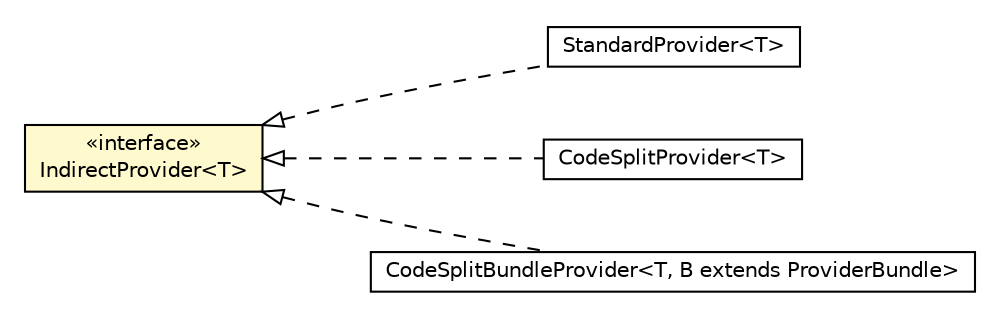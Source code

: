 #!/usr/local/bin/dot
#
# Class diagram 
# Generated by UMLGraph version R5_6-24-gf6e263 (http://www.umlgraph.org/)
#

digraph G {
	edge [fontname="Helvetica",fontsize=10,labelfontname="Helvetica",labelfontsize=10];
	node [fontname="Helvetica",fontsize=10,shape=plaintext];
	nodesep=0.25;
	ranksep=0.5;
	rankdir=LR;
	// com.gwtplatform.common.client.StandardProvider<T>
	c217001 [label=<<table title="com.gwtplatform.common.client.StandardProvider" border="0" cellborder="1" cellspacing="0" cellpadding="2" port="p" href="./StandardProvider.html">
		<tr><td><table border="0" cellspacing="0" cellpadding="1">
<tr><td align="center" balign="center"> StandardProvider&lt;T&gt; </td></tr>
		</table></td></tr>
		</table>>, URL="./StandardProvider.html", fontname="Helvetica", fontcolor="black", fontsize=10.0];
	// com.gwtplatform.common.client.IndirectProvider<T>
	c217003 [label=<<table title="com.gwtplatform.common.client.IndirectProvider" border="0" cellborder="1" cellspacing="0" cellpadding="2" port="p" bgcolor="lemonChiffon" href="./IndirectProvider.html">
		<tr><td><table border="0" cellspacing="0" cellpadding="1">
<tr><td align="center" balign="center"> &#171;interface&#187; </td></tr>
<tr><td align="center" balign="center"> IndirectProvider&lt;T&gt; </td></tr>
		</table></td></tr>
		</table>>, URL="./IndirectProvider.html", fontname="Helvetica", fontcolor="black", fontsize=10.0];
	// com.gwtplatform.common.client.CodeSplitProvider<T>
	c217004 [label=<<table title="com.gwtplatform.common.client.CodeSplitProvider" border="0" cellborder="1" cellspacing="0" cellpadding="2" port="p" href="./CodeSplitProvider.html">
		<tr><td><table border="0" cellspacing="0" cellpadding="1">
<tr><td align="center" balign="center"> CodeSplitProvider&lt;T&gt; </td></tr>
		</table></td></tr>
		</table>>, URL="./CodeSplitProvider.html", fontname="Helvetica", fontcolor="black", fontsize=10.0];
	// com.gwtplatform.common.client.CodeSplitBundleProvider<T, B extends com.gwtplatform.common.client.ProviderBundle>
	c217005 [label=<<table title="com.gwtplatform.common.client.CodeSplitBundleProvider" border="0" cellborder="1" cellspacing="0" cellpadding="2" port="p" href="./CodeSplitBundleProvider.html">
		<tr><td><table border="0" cellspacing="0" cellpadding="1">
<tr><td align="center" balign="center"> CodeSplitBundleProvider&lt;T, B extends ProviderBundle&gt; </td></tr>
		</table></td></tr>
		</table>>, URL="./CodeSplitBundleProvider.html", fontname="Helvetica", fontcolor="black", fontsize=10.0];
	//com.gwtplatform.common.client.StandardProvider<T> implements com.gwtplatform.common.client.IndirectProvider<T>
	c217003:p -> c217001:p [dir=back,arrowtail=empty,style=dashed];
	//com.gwtplatform.common.client.CodeSplitProvider<T> implements com.gwtplatform.common.client.IndirectProvider<T>
	c217003:p -> c217004:p [dir=back,arrowtail=empty,style=dashed];
	//com.gwtplatform.common.client.CodeSplitBundleProvider<T, B extends com.gwtplatform.common.client.ProviderBundle> implements com.gwtplatform.common.client.IndirectProvider<T>
	c217003:p -> c217005:p [dir=back,arrowtail=empty,style=dashed];
}

